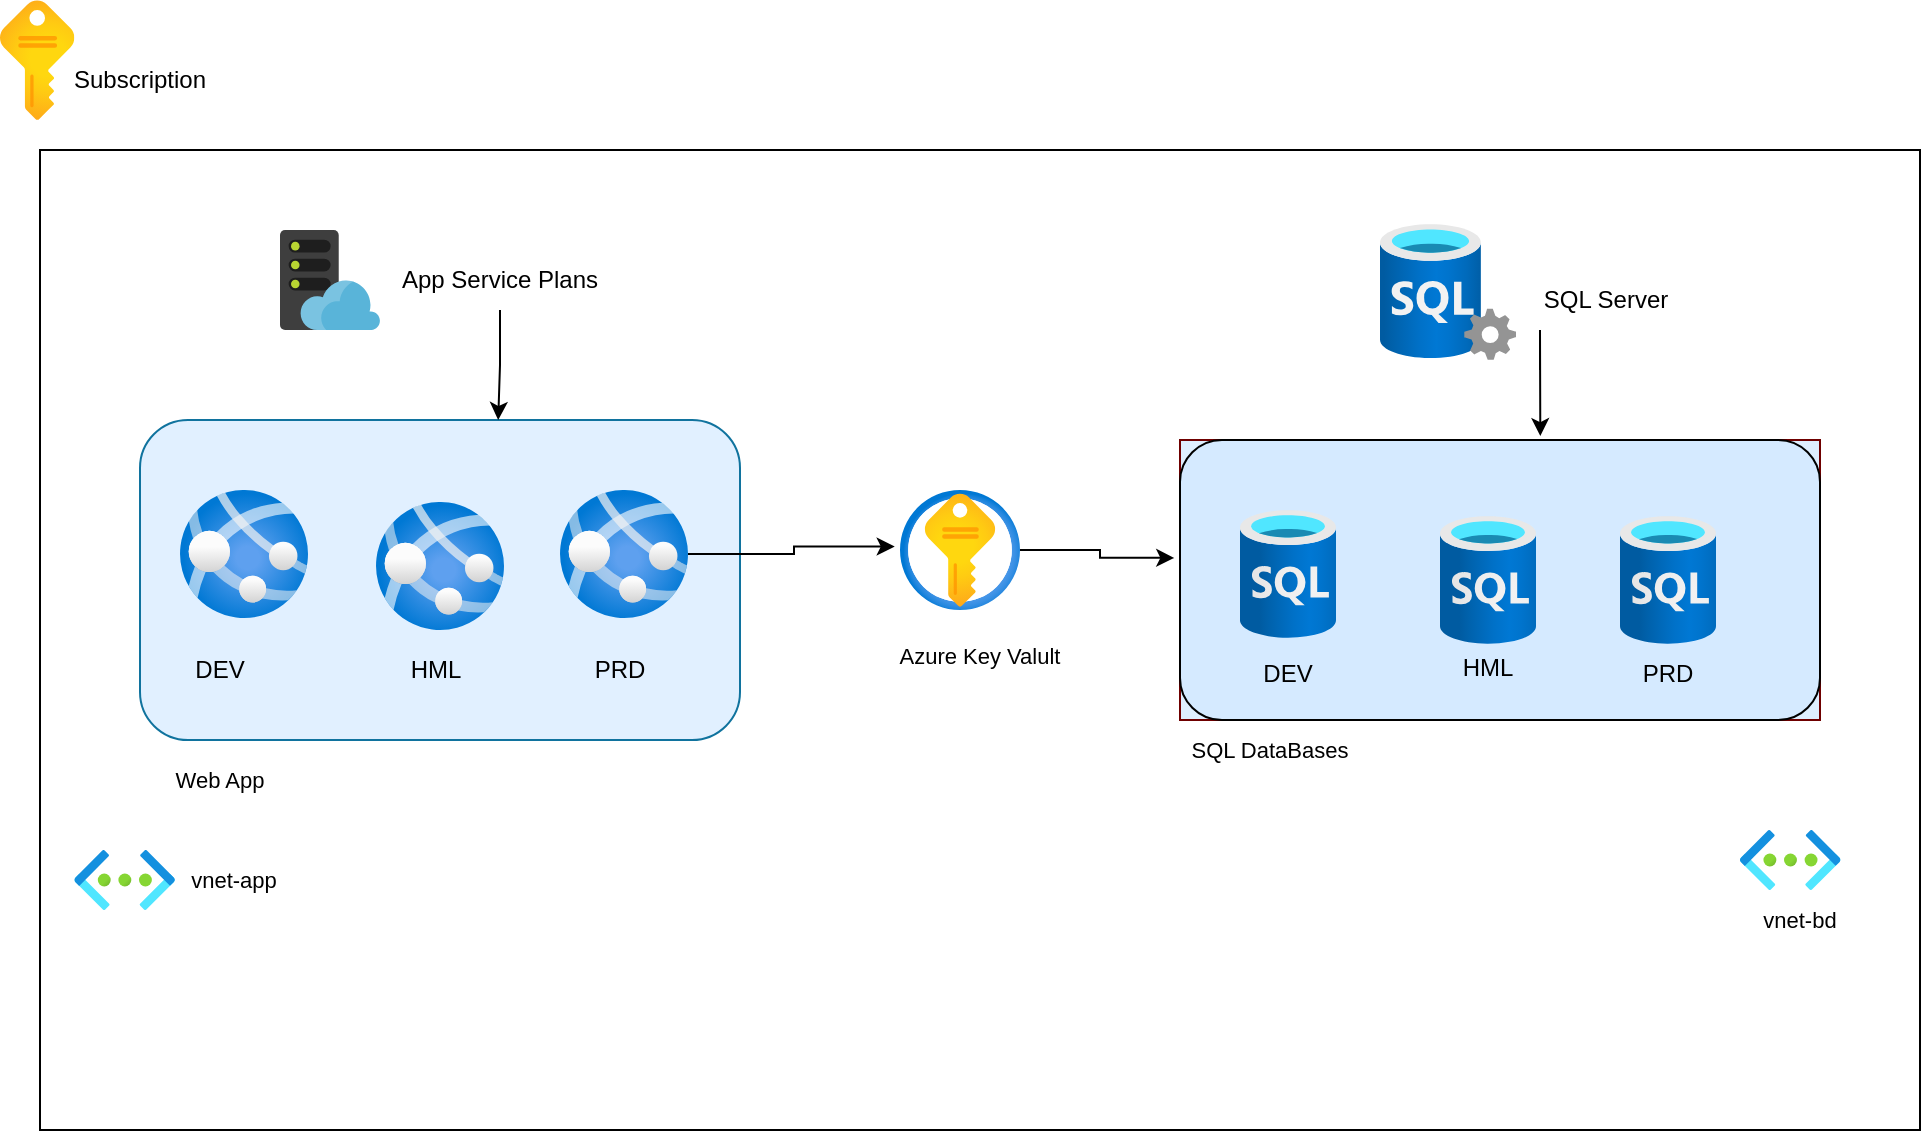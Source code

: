 <mxfile version="22.1.3" type="github">
  <diagram name="Página-1" id="vPChAK9TrQFLgZUeRdgk">
    <mxGraphModel dx="954" dy="546" grid="1" gridSize="10" guides="1" tooltips="1" connect="1" arrows="1" fold="1" page="1" pageScale="1" pageWidth="827" pageHeight="1169" math="0" shadow="0">
      <root>
        <mxCell id="0" />
        <mxCell id="1" parent="0" />
        <mxCell id="O0uDlQNx3fjuGGQFPMEN-43" value="" style="rounded=1;whiteSpace=wrap;html=1;fontFamily=Helvetica;fontSize=11;fontColor=default;" vertex="1" parent="1">
          <mxGeometry x="90" y="470" width="120" height="60" as="geometry" />
        </mxCell>
        <mxCell id="O0uDlQNx3fjuGGQFPMEN-1" value="" style="rounded=0;whiteSpace=wrap;html=1;" vertex="1" parent="1">
          <mxGeometry x="40" y="100" width="940" height="490" as="geometry" />
        </mxCell>
        <mxCell id="O0uDlQNx3fjuGGQFPMEN-2" value="" style="image;aspect=fixed;html=1;points=[];align=center;fontSize=12;image=img/lib/azure2/general/Subscriptions.svg;" vertex="1" parent="1">
          <mxGeometry x="20" y="25" width="37.18" height="60" as="geometry" />
        </mxCell>
        <mxCell id="O0uDlQNx3fjuGGQFPMEN-4" value="&lt;div&gt;Subscription&lt;/div&gt;" style="text;strokeColor=none;align=center;fillColor=none;html=1;verticalAlign=middle;whiteSpace=wrap;rounded=0;" vertex="1" parent="1">
          <mxGeometry x="60" y="50" width="60" height="30" as="geometry" />
        </mxCell>
        <mxCell id="O0uDlQNx3fjuGGQFPMEN-24" value="" style="group" vertex="1" connectable="0" parent="1">
          <mxGeometry x="160" y="140" width="170" height="50" as="geometry" />
        </mxCell>
        <mxCell id="O0uDlQNx3fjuGGQFPMEN-8" value="App Service Plans" style="text;strokeColor=none;align=center;fillColor=none;html=1;verticalAlign=middle;whiteSpace=wrap;rounded=0;" vertex="1" parent="O0uDlQNx3fjuGGQFPMEN-24">
          <mxGeometry x="50" y="10" width="120" height="30" as="geometry" />
        </mxCell>
        <mxCell id="O0uDlQNx3fjuGGQFPMEN-9" value="" style="image;sketch=0;aspect=fixed;html=1;points=[];align=center;fontSize=12;image=img/lib/mscae/WebHosting.svg;" vertex="1" parent="O0uDlQNx3fjuGGQFPMEN-24">
          <mxGeometry width="50" height="50" as="geometry" />
        </mxCell>
        <mxCell id="O0uDlQNx3fjuGGQFPMEN-25" value="" style="group" vertex="1" connectable="0" parent="1">
          <mxGeometry x="710" y="137" width="158" height="68" as="geometry" />
        </mxCell>
        <mxCell id="O0uDlQNx3fjuGGQFPMEN-15" value="" style="image;aspect=fixed;html=1;points=[];align=center;fontSize=12;image=img/lib/azure2/databases/SQL_Server.svg;" vertex="1" parent="O0uDlQNx3fjuGGQFPMEN-25">
          <mxGeometry width="68" height="68" as="geometry" />
        </mxCell>
        <mxCell id="O0uDlQNx3fjuGGQFPMEN-17" value="SQL Server" style="text;strokeColor=none;align=center;fillColor=none;html=1;verticalAlign=middle;whiteSpace=wrap;rounded=0;" vertex="1" parent="O0uDlQNx3fjuGGQFPMEN-25">
          <mxGeometry x="68" y="23" width="90" height="30" as="geometry" />
        </mxCell>
        <mxCell id="O0uDlQNx3fjuGGQFPMEN-26" value="" style="group" vertex="1" connectable="0" parent="1">
          <mxGeometry x="90" y="235" width="300" height="160" as="geometry" />
        </mxCell>
        <mxCell id="O0uDlQNx3fjuGGQFPMEN-5" value="" style="rounded=1;whiteSpace=wrap;html=1;fillColor=#e1f0ff;strokeColor=#10739e;" vertex="1" parent="O0uDlQNx3fjuGGQFPMEN-26">
          <mxGeometry width="300" height="160" as="geometry" />
        </mxCell>
        <mxCell id="O0uDlQNx3fjuGGQFPMEN-6" value="" style="image;aspect=fixed;html=1;points=[];align=center;fontSize=12;image=img/lib/azure2/app_services/App_Services.svg;" vertex="1" parent="O0uDlQNx3fjuGGQFPMEN-26">
          <mxGeometry x="20" y="35" width="64" height="64" as="geometry" />
        </mxCell>
        <mxCell id="O0uDlQNx3fjuGGQFPMEN-10" value="DEV" style="text;strokeColor=none;align=center;fillColor=none;html=1;verticalAlign=middle;whiteSpace=wrap;rounded=0;" vertex="1" parent="O0uDlQNx3fjuGGQFPMEN-26">
          <mxGeometry x="10" y="115" width="60" height="20" as="geometry" />
        </mxCell>
        <mxCell id="O0uDlQNx3fjuGGQFPMEN-11" value="" style="image;aspect=fixed;html=1;points=[];align=center;fontSize=12;image=img/lib/azure2/app_services/App_Services.svg;" vertex="1" parent="O0uDlQNx3fjuGGQFPMEN-26">
          <mxGeometry x="118" y="41" width="64" height="64" as="geometry" />
        </mxCell>
        <mxCell id="O0uDlQNx3fjuGGQFPMEN-12" value="" style="image;aspect=fixed;html=1;points=[];align=center;fontSize=12;image=img/lib/azure2/app_services/App_Services.svg;" vertex="1" parent="O0uDlQNx3fjuGGQFPMEN-26">
          <mxGeometry x="210" y="35" width="64" height="64" as="geometry" />
        </mxCell>
        <mxCell id="O0uDlQNx3fjuGGQFPMEN-13" value="HML" style="text;strokeColor=none;align=center;fillColor=none;html=1;verticalAlign=middle;whiteSpace=wrap;rounded=0;" vertex="1" parent="O0uDlQNx3fjuGGQFPMEN-26">
          <mxGeometry x="118" y="115" width="60" height="20" as="geometry" />
        </mxCell>
        <mxCell id="O0uDlQNx3fjuGGQFPMEN-14" value="PRD" style="text;strokeColor=none;align=center;fillColor=none;html=1;verticalAlign=middle;whiteSpace=wrap;rounded=0;" vertex="1" parent="O0uDlQNx3fjuGGQFPMEN-26">
          <mxGeometry x="210" y="115" width="60" height="20" as="geometry" />
        </mxCell>
        <mxCell id="O0uDlQNx3fjuGGQFPMEN-28" value="" style="group;fillColor=#dfefff;fontColor=#ffffff;strokeColor=#6F0000;" vertex="1" connectable="0" parent="1">
          <mxGeometry x="610" y="245" width="320" height="140" as="geometry" />
        </mxCell>
        <mxCell id="O0uDlQNx3fjuGGQFPMEN-16" value="" style="rounded=1;whiteSpace=wrap;html=1;fillColor=#d5eaff;" vertex="1" parent="O0uDlQNx3fjuGGQFPMEN-28">
          <mxGeometry width="320" height="140" as="geometry" />
        </mxCell>
        <mxCell id="O0uDlQNx3fjuGGQFPMEN-18" value="" style="image;aspect=fixed;html=1;points=[];align=center;fontSize=12;image=img/lib/azure2/databases/SQL_Database.svg;" vertex="1" parent="O0uDlQNx3fjuGGQFPMEN-28">
          <mxGeometry x="30" y="35" width="48" height="64" as="geometry" />
        </mxCell>
        <mxCell id="O0uDlQNx3fjuGGQFPMEN-19" value="DEV" style="text;strokeColor=none;align=center;fillColor=none;html=1;verticalAlign=middle;whiteSpace=wrap;rounded=0;" vertex="1" parent="O0uDlQNx3fjuGGQFPMEN-28">
          <mxGeometry x="24" y="102" width="60" height="30" as="geometry" />
        </mxCell>
        <mxCell id="O0uDlQNx3fjuGGQFPMEN-20" value="" style="image;aspect=fixed;html=1;points=[];align=center;fontSize=12;image=img/lib/azure2/databases/SQL_Database.svg;" vertex="1" parent="O0uDlQNx3fjuGGQFPMEN-28">
          <mxGeometry x="130" y="38" width="48" height="64" as="geometry" />
        </mxCell>
        <mxCell id="O0uDlQNx3fjuGGQFPMEN-21" value="" style="image;aspect=fixed;html=1;points=[];align=center;fontSize=12;image=img/lib/azure2/databases/SQL_Database.svg;" vertex="1" parent="O0uDlQNx3fjuGGQFPMEN-28">
          <mxGeometry x="220" y="38" width="48" height="64" as="geometry" />
        </mxCell>
        <mxCell id="O0uDlQNx3fjuGGQFPMEN-22" value="HML" style="text;strokeColor=none;align=center;fillColor=none;html=1;verticalAlign=middle;whiteSpace=wrap;rounded=0;" vertex="1" parent="O0uDlQNx3fjuGGQFPMEN-28">
          <mxGeometry x="124" y="99" width="60" height="30" as="geometry" />
        </mxCell>
        <mxCell id="O0uDlQNx3fjuGGQFPMEN-23" value="PRD" style="text;strokeColor=none;align=center;fillColor=none;html=1;verticalAlign=middle;whiteSpace=wrap;rounded=0;" vertex="1" parent="O0uDlQNx3fjuGGQFPMEN-28">
          <mxGeometry x="214" y="102" width="60" height="30" as="geometry" />
        </mxCell>
        <mxCell id="O0uDlQNx3fjuGGQFPMEN-30" value="SQL DataBases" style="text;strokeColor=none;align=center;fillColor=none;html=1;verticalAlign=middle;whiteSpace=wrap;rounded=0;fontSize=11;fontFamily=Helvetica;fontColor=default;" vertex="1" parent="1">
          <mxGeometry x="610" y="385" width="90" height="30" as="geometry" />
        </mxCell>
        <mxCell id="O0uDlQNx3fjuGGQFPMEN-31" value="Web App" style="text;strokeColor=none;align=center;fillColor=none;html=1;verticalAlign=middle;whiteSpace=wrap;rounded=0;fontSize=11;fontFamily=Helvetica;fontColor=default;" vertex="1" parent="1">
          <mxGeometry x="100" y="400" width="60" height="30" as="geometry" />
        </mxCell>
        <mxCell id="O0uDlQNx3fjuGGQFPMEN-32" style="edgeStyle=orthogonalEdgeStyle;shape=connector;rounded=0;orthogonalLoop=1;jettySize=auto;html=1;entryX=0.597;entryY=0;entryDx=0;entryDy=0;entryPerimeter=0;labelBackgroundColor=default;strokeColor=default;align=center;verticalAlign=middle;fontFamily=Helvetica;fontSize=11;fontColor=default;endArrow=classic;" edge="1" parent="1" source="O0uDlQNx3fjuGGQFPMEN-8" target="O0uDlQNx3fjuGGQFPMEN-5">
          <mxGeometry relative="1" as="geometry" />
        </mxCell>
        <mxCell id="O0uDlQNx3fjuGGQFPMEN-34" style="edgeStyle=orthogonalEdgeStyle;shape=connector;rounded=0;orthogonalLoop=1;jettySize=auto;html=1;labelBackgroundColor=default;strokeColor=default;align=center;verticalAlign=middle;fontFamily=Helvetica;fontSize=11;fontColor=default;endArrow=classic;entryX=0.563;entryY=-0.014;entryDx=0;entryDy=0;entryPerimeter=0;" edge="1" parent="1" target="O0uDlQNx3fjuGGQFPMEN-16">
          <mxGeometry relative="1" as="geometry">
            <mxPoint x="790" y="210" as="sourcePoint" />
            <mxPoint x="744" y="250" as="targetPoint" />
            <Array as="points">
              <mxPoint x="790" y="190" />
              <mxPoint x="790" y="190" />
            </Array>
          </mxGeometry>
        </mxCell>
        <mxCell id="O0uDlQNx3fjuGGQFPMEN-35" value="" style="image;aspect=fixed;html=1;points=[];align=center;fontSize=12;image=img/lib/azure2/security/Key_Vaults.svg;fontFamily=Helvetica;fontColor=default;" vertex="1" parent="1">
          <mxGeometry x="470" y="270" width="60" height="60" as="geometry" />
        </mxCell>
        <mxCell id="O0uDlQNx3fjuGGQFPMEN-36" style="edgeStyle=orthogonalEdgeStyle;shape=connector;rounded=0;orthogonalLoop=1;jettySize=auto;html=1;entryX=-0.044;entryY=0.471;entryDx=0;entryDy=0;entryPerimeter=0;labelBackgroundColor=default;strokeColor=default;align=center;verticalAlign=middle;fontFamily=Helvetica;fontSize=11;fontColor=default;endArrow=classic;" edge="1" parent="1" source="O0uDlQNx3fjuGGQFPMEN-12" target="O0uDlQNx3fjuGGQFPMEN-35">
          <mxGeometry relative="1" as="geometry" />
        </mxCell>
        <mxCell id="O0uDlQNx3fjuGGQFPMEN-37" style="edgeStyle=orthogonalEdgeStyle;shape=connector;rounded=0;orthogonalLoop=1;jettySize=auto;html=1;entryX=-0.009;entryY=0.421;entryDx=0;entryDy=0;entryPerimeter=0;labelBackgroundColor=default;strokeColor=default;align=center;verticalAlign=middle;fontFamily=Helvetica;fontSize=11;fontColor=default;endArrow=classic;" edge="1" parent="1" source="O0uDlQNx3fjuGGQFPMEN-35" target="O0uDlQNx3fjuGGQFPMEN-16">
          <mxGeometry relative="1" as="geometry" />
        </mxCell>
        <mxCell id="O0uDlQNx3fjuGGQFPMEN-38" value="Azure Key Valult" style="text;strokeColor=none;align=center;fillColor=none;html=1;verticalAlign=middle;whiteSpace=wrap;rounded=0;fontSize=11;fontFamily=Helvetica;fontColor=default;" vertex="1" parent="1">
          <mxGeometry x="460" y="338" width="100" height="30" as="geometry" />
        </mxCell>
        <mxCell id="O0uDlQNx3fjuGGQFPMEN-44" value="" style="image;aspect=fixed;html=1;points=[];align=center;fontSize=12;image=img/lib/azure2/networking/Virtual_Networks.svg;fontFamily=Helvetica;fontColor=default;" vertex="1" parent="1">
          <mxGeometry x="57.18" y="450" width="50.25" height="30" as="geometry" />
        </mxCell>
        <mxCell id="O0uDlQNx3fjuGGQFPMEN-45" value="" style="image;aspect=fixed;html=1;points=[];align=center;fontSize=12;image=img/lib/azure2/networking/Virtual_Networks.svg;fontFamily=Helvetica;fontColor=default;" vertex="1" parent="1">
          <mxGeometry x="890" y="440" width="50.25" height="30" as="geometry" />
        </mxCell>
        <mxCell id="O0uDlQNx3fjuGGQFPMEN-46" value="vnet-app" style="text;strokeColor=none;align=center;fillColor=none;html=1;verticalAlign=middle;whiteSpace=wrap;rounded=0;fontSize=11;fontFamily=Helvetica;fontColor=default;" vertex="1" parent="1">
          <mxGeometry x="107.43" y="450" width="60" height="30" as="geometry" />
        </mxCell>
        <mxCell id="O0uDlQNx3fjuGGQFPMEN-47" value="&lt;div&gt;vnet-bd&lt;/div&gt;" style="text;strokeColor=none;align=center;fillColor=none;html=1;verticalAlign=middle;whiteSpace=wrap;rounded=0;fontSize=11;fontFamily=Helvetica;fontColor=default;" vertex="1" parent="1">
          <mxGeometry x="890" y="470" width="60" height="30" as="geometry" />
        </mxCell>
      </root>
    </mxGraphModel>
  </diagram>
</mxfile>
